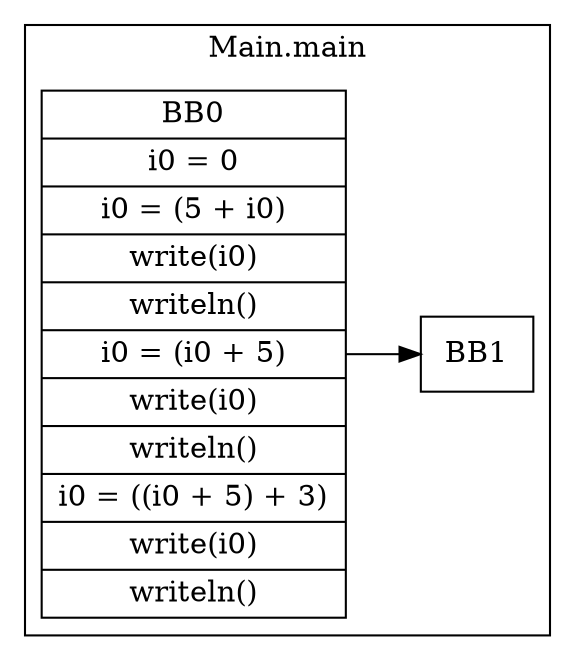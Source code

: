 digraph G {
  graph [ rankdir = "LR" ];
  subgraph cluster_0 {
    label = "Main.main"
    M0_BB0 [
      shape="record"
      label="BB0|i0 = 0|i0 = (5 + i0)|write(i0)|writeln()|i0 = (i0 + 5)|write(i0)|writeln()|i0 = ((i0 + 5) + 3)|write(i0)|writeln()"
    ];
    M0_BB0 -> M0_BB1;
    M0_BB1 [
      shape="record"
      label="BB1"
    ];
  }
}
